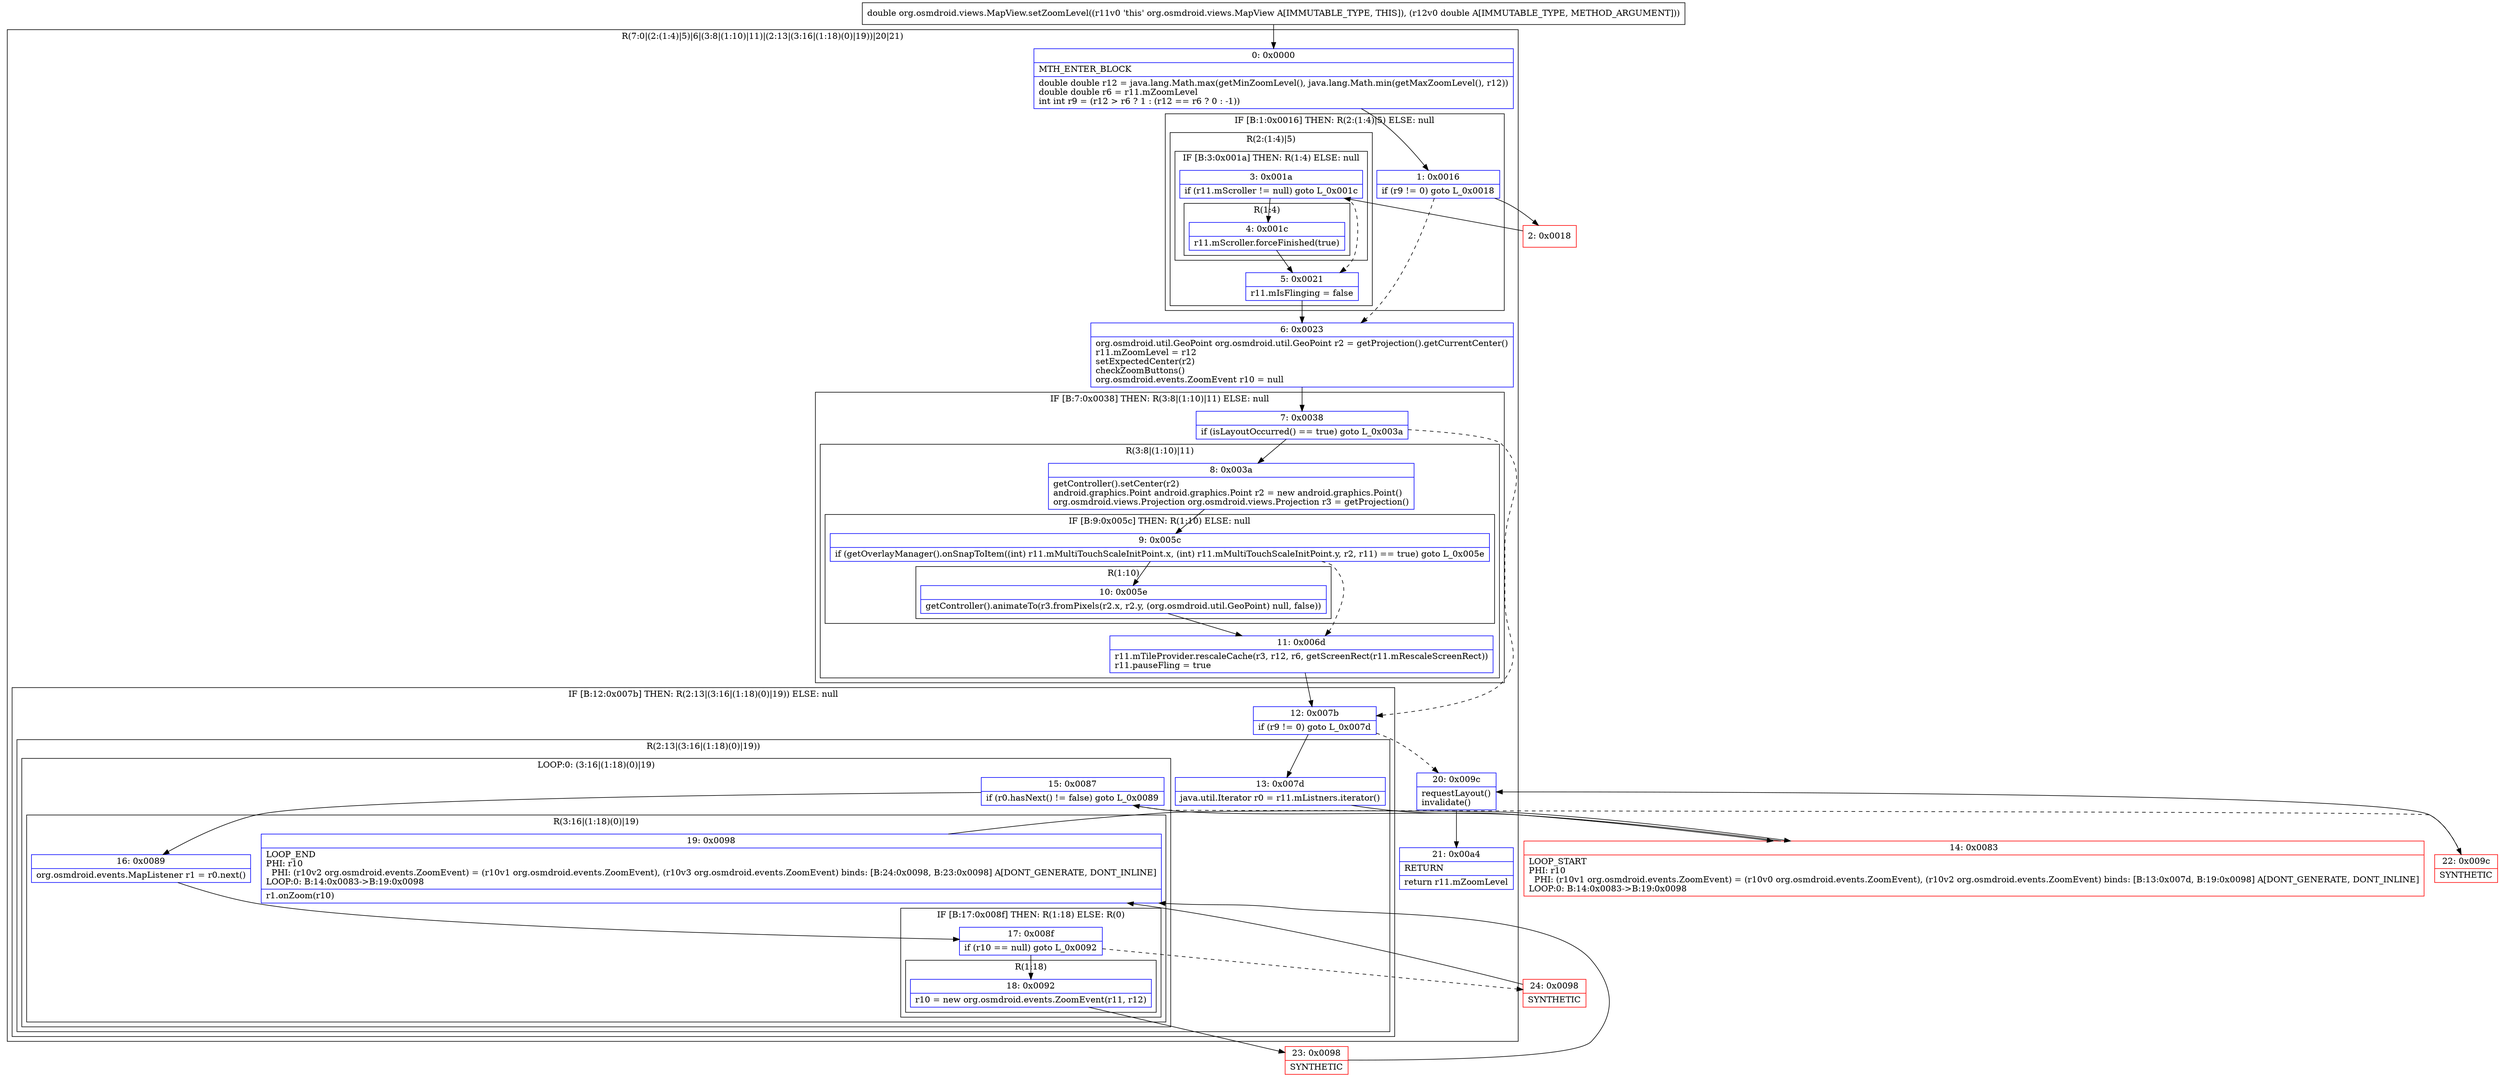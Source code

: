 digraph "CFG fororg.osmdroid.views.MapView.setZoomLevel(D)D" {
subgraph cluster_Region_316107127 {
label = "R(7:0|(2:(1:4)|5)|6|(3:8|(1:10)|11)|(2:13|(3:16|(1:18)(0)|19))|20|21)";
node [shape=record,color=blue];
Node_0 [shape=record,label="{0\:\ 0x0000|MTH_ENTER_BLOCK\l|double double r12 = java.lang.Math.max(getMinZoomLevel(), java.lang.Math.min(getMaxZoomLevel(), r12))\ldouble double r6 = r11.mZoomLevel\lint int r9 = (r12 \> r6 ? 1 : (r12 == r6 ? 0 : \-1))\l}"];
subgraph cluster_IfRegion_287265828 {
label = "IF [B:1:0x0016] THEN: R(2:(1:4)|5) ELSE: null";
node [shape=record,color=blue];
Node_1 [shape=record,label="{1\:\ 0x0016|if (r9 != 0) goto L_0x0018\l}"];
subgraph cluster_Region_1707159407 {
label = "R(2:(1:4)|5)";
node [shape=record,color=blue];
subgraph cluster_IfRegion_1639054838 {
label = "IF [B:3:0x001a] THEN: R(1:4) ELSE: null";
node [shape=record,color=blue];
Node_3 [shape=record,label="{3\:\ 0x001a|if (r11.mScroller != null) goto L_0x001c\l}"];
subgraph cluster_Region_845951633 {
label = "R(1:4)";
node [shape=record,color=blue];
Node_4 [shape=record,label="{4\:\ 0x001c|r11.mScroller.forceFinished(true)\l}"];
}
}
Node_5 [shape=record,label="{5\:\ 0x0021|r11.mIsFlinging = false\l}"];
}
}
Node_6 [shape=record,label="{6\:\ 0x0023|org.osmdroid.util.GeoPoint org.osmdroid.util.GeoPoint r2 = getProjection().getCurrentCenter()\lr11.mZoomLevel = r12\lsetExpectedCenter(r2)\lcheckZoomButtons()\lorg.osmdroid.events.ZoomEvent r10 = null\l}"];
subgraph cluster_IfRegion_2012981304 {
label = "IF [B:7:0x0038] THEN: R(3:8|(1:10)|11) ELSE: null";
node [shape=record,color=blue];
Node_7 [shape=record,label="{7\:\ 0x0038|if (isLayoutOccurred() == true) goto L_0x003a\l}"];
subgraph cluster_Region_1271226130 {
label = "R(3:8|(1:10)|11)";
node [shape=record,color=blue];
Node_8 [shape=record,label="{8\:\ 0x003a|getController().setCenter(r2)\landroid.graphics.Point android.graphics.Point r2 = new android.graphics.Point()\lorg.osmdroid.views.Projection org.osmdroid.views.Projection r3 = getProjection()\l}"];
subgraph cluster_IfRegion_1646675560 {
label = "IF [B:9:0x005c] THEN: R(1:10) ELSE: null";
node [shape=record,color=blue];
Node_9 [shape=record,label="{9\:\ 0x005c|if (getOverlayManager().onSnapToItem((int) r11.mMultiTouchScaleInitPoint.x, (int) r11.mMultiTouchScaleInitPoint.y, r2, r11) == true) goto L_0x005e\l}"];
subgraph cluster_Region_171523742 {
label = "R(1:10)";
node [shape=record,color=blue];
Node_10 [shape=record,label="{10\:\ 0x005e|getController().animateTo(r3.fromPixels(r2.x, r2.y, (org.osmdroid.util.GeoPoint) null, false))\l}"];
}
}
Node_11 [shape=record,label="{11\:\ 0x006d|r11.mTileProvider.rescaleCache(r3, r12, r6, getScreenRect(r11.mRescaleScreenRect))\lr11.pauseFling = true\l}"];
}
}
subgraph cluster_IfRegion_950672289 {
label = "IF [B:12:0x007b] THEN: R(2:13|(3:16|(1:18)(0)|19)) ELSE: null";
node [shape=record,color=blue];
Node_12 [shape=record,label="{12\:\ 0x007b|if (r9 != 0) goto L_0x007d\l}"];
subgraph cluster_Region_464346111 {
label = "R(2:13|(3:16|(1:18)(0)|19))";
node [shape=record,color=blue];
Node_13 [shape=record,label="{13\:\ 0x007d|java.util.Iterator r0 = r11.mListners.iterator()\l}"];
subgraph cluster_LoopRegion_1973242673 {
label = "LOOP:0: (3:16|(1:18)(0)|19)";
node [shape=record,color=blue];
Node_15 [shape=record,label="{15\:\ 0x0087|if (r0.hasNext() != false) goto L_0x0089\l}"];
subgraph cluster_Region_158567702 {
label = "R(3:16|(1:18)(0)|19)";
node [shape=record,color=blue];
Node_16 [shape=record,label="{16\:\ 0x0089|org.osmdroid.events.MapListener r1 = r0.next()\l}"];
subgraph cluster_IfRegion_1509355113 {
label = "IF [B:17:0x008f] THEN: R(1:18) ELSE: R(0)";
node [shape=record,color=blue];
Node_17 [shape=record,label="{17\:\ 0x008f|if (r10 == null) goto L_0x0092\l}"];
subgraph cluster_Region_37379580 {
label = "R(1:18)";
node [shape=record,color=blue];
Node_18 [shape=record,label="{18\:\ 0x0092|r10 = new org.osmdroid.events.ZoomEvent(r11, r12)\l}"];
}
subgraph cluster_Region_649463721 {
label = "R(0)";
node [shape=record,color=blue];
}
}
Node_19 [shape=record,label="{19\:\ 0x0098|LOOP_END\lPHI: r10 \l  PHI: (r10v2 org.osmdroid.events.ZoomEvent) = (r10v1 org.osmdroid.events.ZoomEvent), (r10v3 org.osmdroid.events.ZoomEvent) binds: [B:24:0x0098, B:23:0x0098] A[DONT_GENERATE, DONT_INLINE]\lLOOP:0: B:14:0x0083\-\>B:19:0x0098\l|r1.onZoom(r10)\l}"];
}
}
}
}
Node_20 [shape=record,label="{20\:\ 0x009c|requestLayout()\linvalidate()\l}"];
Node_21 [shape=record,label="{21\:\ 0x00a4|RETURN\l|return r11.mZoomLevel\l}"];
}
Node_2 [shape=record,color=red,label="{2\:\ 0x0018}"];
Node_14 [shape=record,color=red,label="{14\:\ 0x0083|LOOP_START\lPHI: r10 \l  PHI: (r10v1 org.osmdroid.events.ZoomEvent) = (r10v0 org.osmdroid.events.ZoomEvent), (r10v2 org.osmdroid.events.ZoomEvent) binds: [B:13:0x007d, B:19:0x0098] A[DONT_GENERATE, DONT_INLINE]\lLOOP:0: B:14:0x0083\-\>B:19:0x0098\l}"];
Node_22 [shape=record,color=red,label="{22\:\ 0x009c|SYNTHETIC\l}"];
Node_23 [shape=record,color=red,label="{23\:\ 0x0098|SYNTHETIC\l}"];
Node_24 [shape=record,color=red,label="{24\:\ 0x0098|SYNTHETIC\l}"];
MethodNode[shape=record,label="{double org.osmdroid.views.MapView.setZoomLevel((r11v0 'this' org.osmdroid.views.MapView A[IMMUTABLE_TYPE, THIS]), (r12v0 double A[IMMUTABLE_TYPE, METHOD_ARGUMENT])) }"];
MethodNode -> Node_0;
Node_0 -> Node_1;
Node_1 -> Node_2;
Node_1 -> Node_6[style=dashed];
Node_3 -> Node_4;
Node_3 -> Node_5[style=dashed];
Node_4 -> Node_5;
Node_5 -> Node_6;
Node_6 -> Node_7;
Node_7 -> Node_8;
Node_7 -> Node_12[style=dashed];
Node_8 -> Node_9;
Node_9 -> Node_10;
Node_9 -> Node_11[style=dashed];
Node_10 -> Node_11;
Node_11 -> Node_12;
Node_12 -> Node_13;
Node_12 -> Node_20[style=dashed];
Node_13 -> Node_14;
Node_15 -> Node_16;
Node_15 -> Node_22[style=dashed];
Node_16 -> Node_17;
Node_17 -> Node_18;
Node_17 -> Node_24[style=dashed];
Node_18 -> Node_23;
Node_19 -> Node_14;
Node_20 -> Node_21;
Node_2 -> Node_3;
Node_14 -> Node_15;
Node_22 -> Node_20;
Node_23 -> Node_19;
Node_24 -> Node_19;
}

